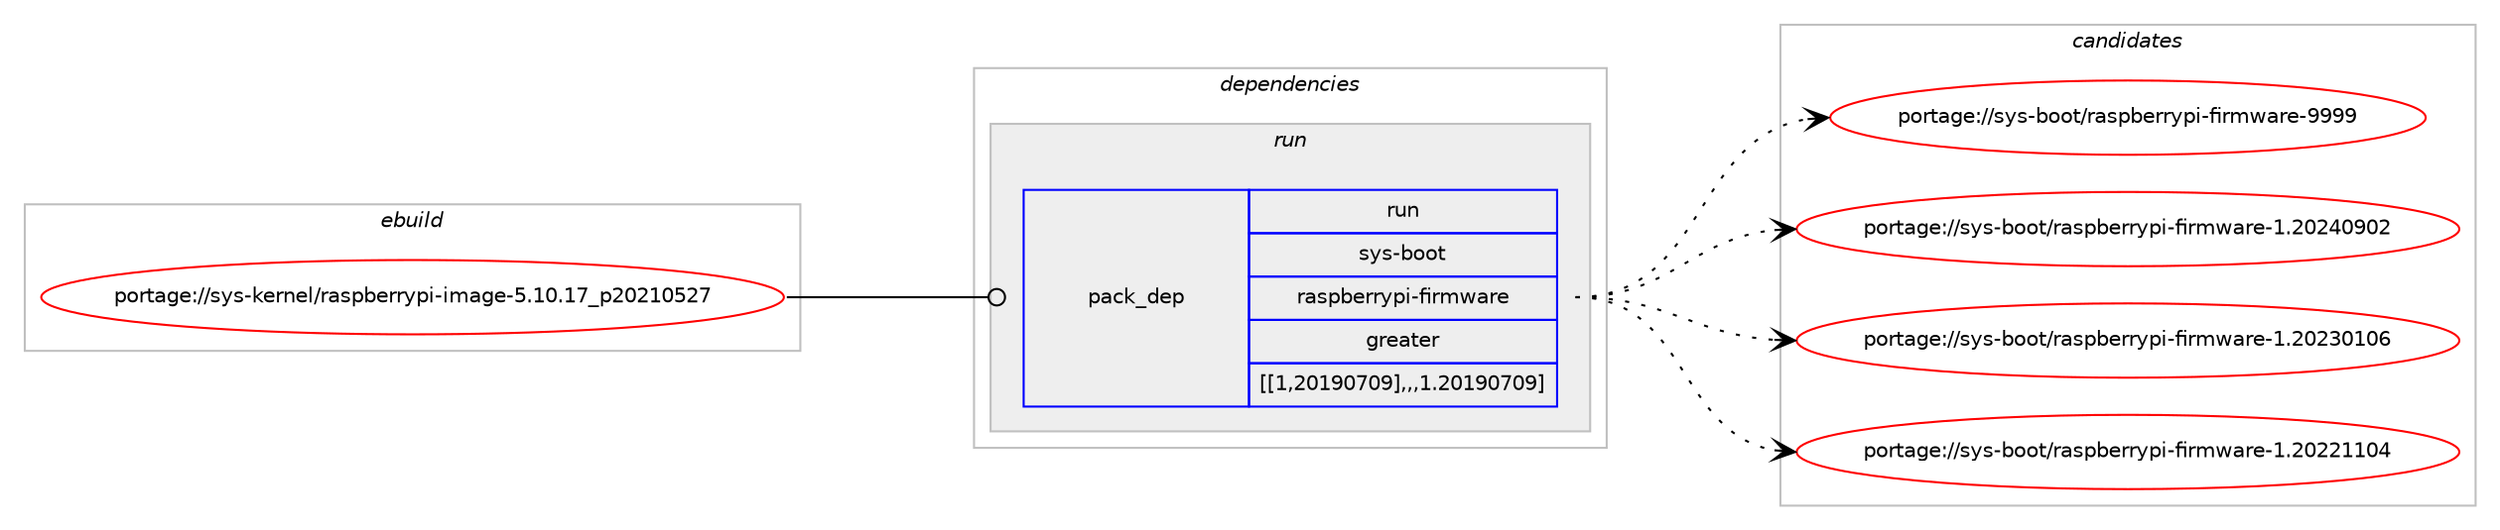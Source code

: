 digraph prolog {

# *************
# Graph options
# *************

newrank=true;
concentrate=true;
compound=true;
graph [rankdir=LR,fontname=Helvetica,fontsize=10,ranksep=1.5];#, ranksep=2.5, nodesep=0.2];
edge  [arrowhead=vee];
node  [fontname=Helvetica,fontsize=10];

# **********
# The ebuild
# **********

subgraph cluster_leftcol {
color=gray;
label=<<i>ebuild</i>>;
id [label="portage://sys-kernel/raspberrypi-image-5.10.17_p20210527", color=red, width=4, href="../sys-kernel/raspberrypi-image-5.10.17_p20210527.svg"];
}

# ****************
# The dependencies
# ****************

subgraph cluster_midcol {
color=gray;
label=<<i>dependencies</i>>;
subgraph cluster_compile {
fillcolor="#eeeeee";
style=filled;
label=<<i>compile</i>>;
}
subgraph cluster_compileandrun {
fillcolor="#eeeeee";
style=filled;
label=<<i>compile and run</i>>;
}
subgraph cluster_run {
fillcolor="#eeeeee";
style=filled;
label=<<i>run</i>>;
subgraph pack332452 {
dependency457075 [label=<<TABLE BORDER="0" CELLBORDER="1" CELLSPACING="0" CELLPADDING="4" WIDTH="220"><TR><TD ROWSPAN="6" CELLPADDING="30">pack_dep</TD></TR><TR><TD WIDTH="110">run</TD></TR><TR><TD>sys-boot</TD></TR><TR><TD>raspberrypi-firmware</TD></TR><TR><TD>greater</TD></TR><TR><TD>[[1,20190709],,,1.20190709]</TD></TR></TABLE>>, shape=none, color=blue];
}
id:e -> dependency457075:w [weight=20,style="solid",arrowhead="odot"];
}
}

# **************
# The candidates
# **************

subgraph cluster_choices {
rank=same;
color=gray;
label=<<i>candidates</i>>;

subgraph choice332452 {
color=black;
nodesep=1;
choice115121115459811111111647114971151129810111411412111210545102105114109119971141014557575757 [label="portage://sys-boot/raspberrypi-firmware-9999", color=red, width=4,href="../sys-boot/raspberrypi-firmware-9999.svg"];
choice115121115459811111111647114971151129810111411412111210545102105114109119971141014549465048505248574850 [label="portage://sys-boot/raspberrypi-firmware-1.20240902", color=red, width=4,href="../sys-boot/raspberrypi-firmware-1.20240902.svg"];
choice115121115459811111111647114971151129810111411412111210545102105114109119971141014549465048505148494854 [label="portage://sys-boot/raspberrypi-firmware-1.20230106", color=red, width=4,href="../sys-boot/raspberrypi-firmware-1.20230106.svg"];
choice115121115459811111111647114971151129810111411412111210545102105114109119971141014549465048505049494852 [label="portage://sys-boot/raspberrypi-firmware-1.20221104", color=red, width=4,href="../sys-boot/raspberrypi-firmware-1.20221104.svg"];
dependency457075:e -> choice115121115459811111111647114971151129810111411412111210545102105114109119971141014557575757:w [style=dotted,weight="100"];
dependency457075:e -> choice115121115459811111111647114971151129810111411412111210545102105114109119971141014549465048505248574850:w [style=dotted,weight="100"];
dependency457075:e -> choice115121115459811111111647114971151129810111411412111210545102105114109119971141014549465048505148494854:w [style=dotted,weight="100"];
dependency457075:e -> choice115121115459811111111647114971151129810111411412111210545102105114109119971141014549465048505049494852:w [style=dotted,weight="100"];
}
}

}
